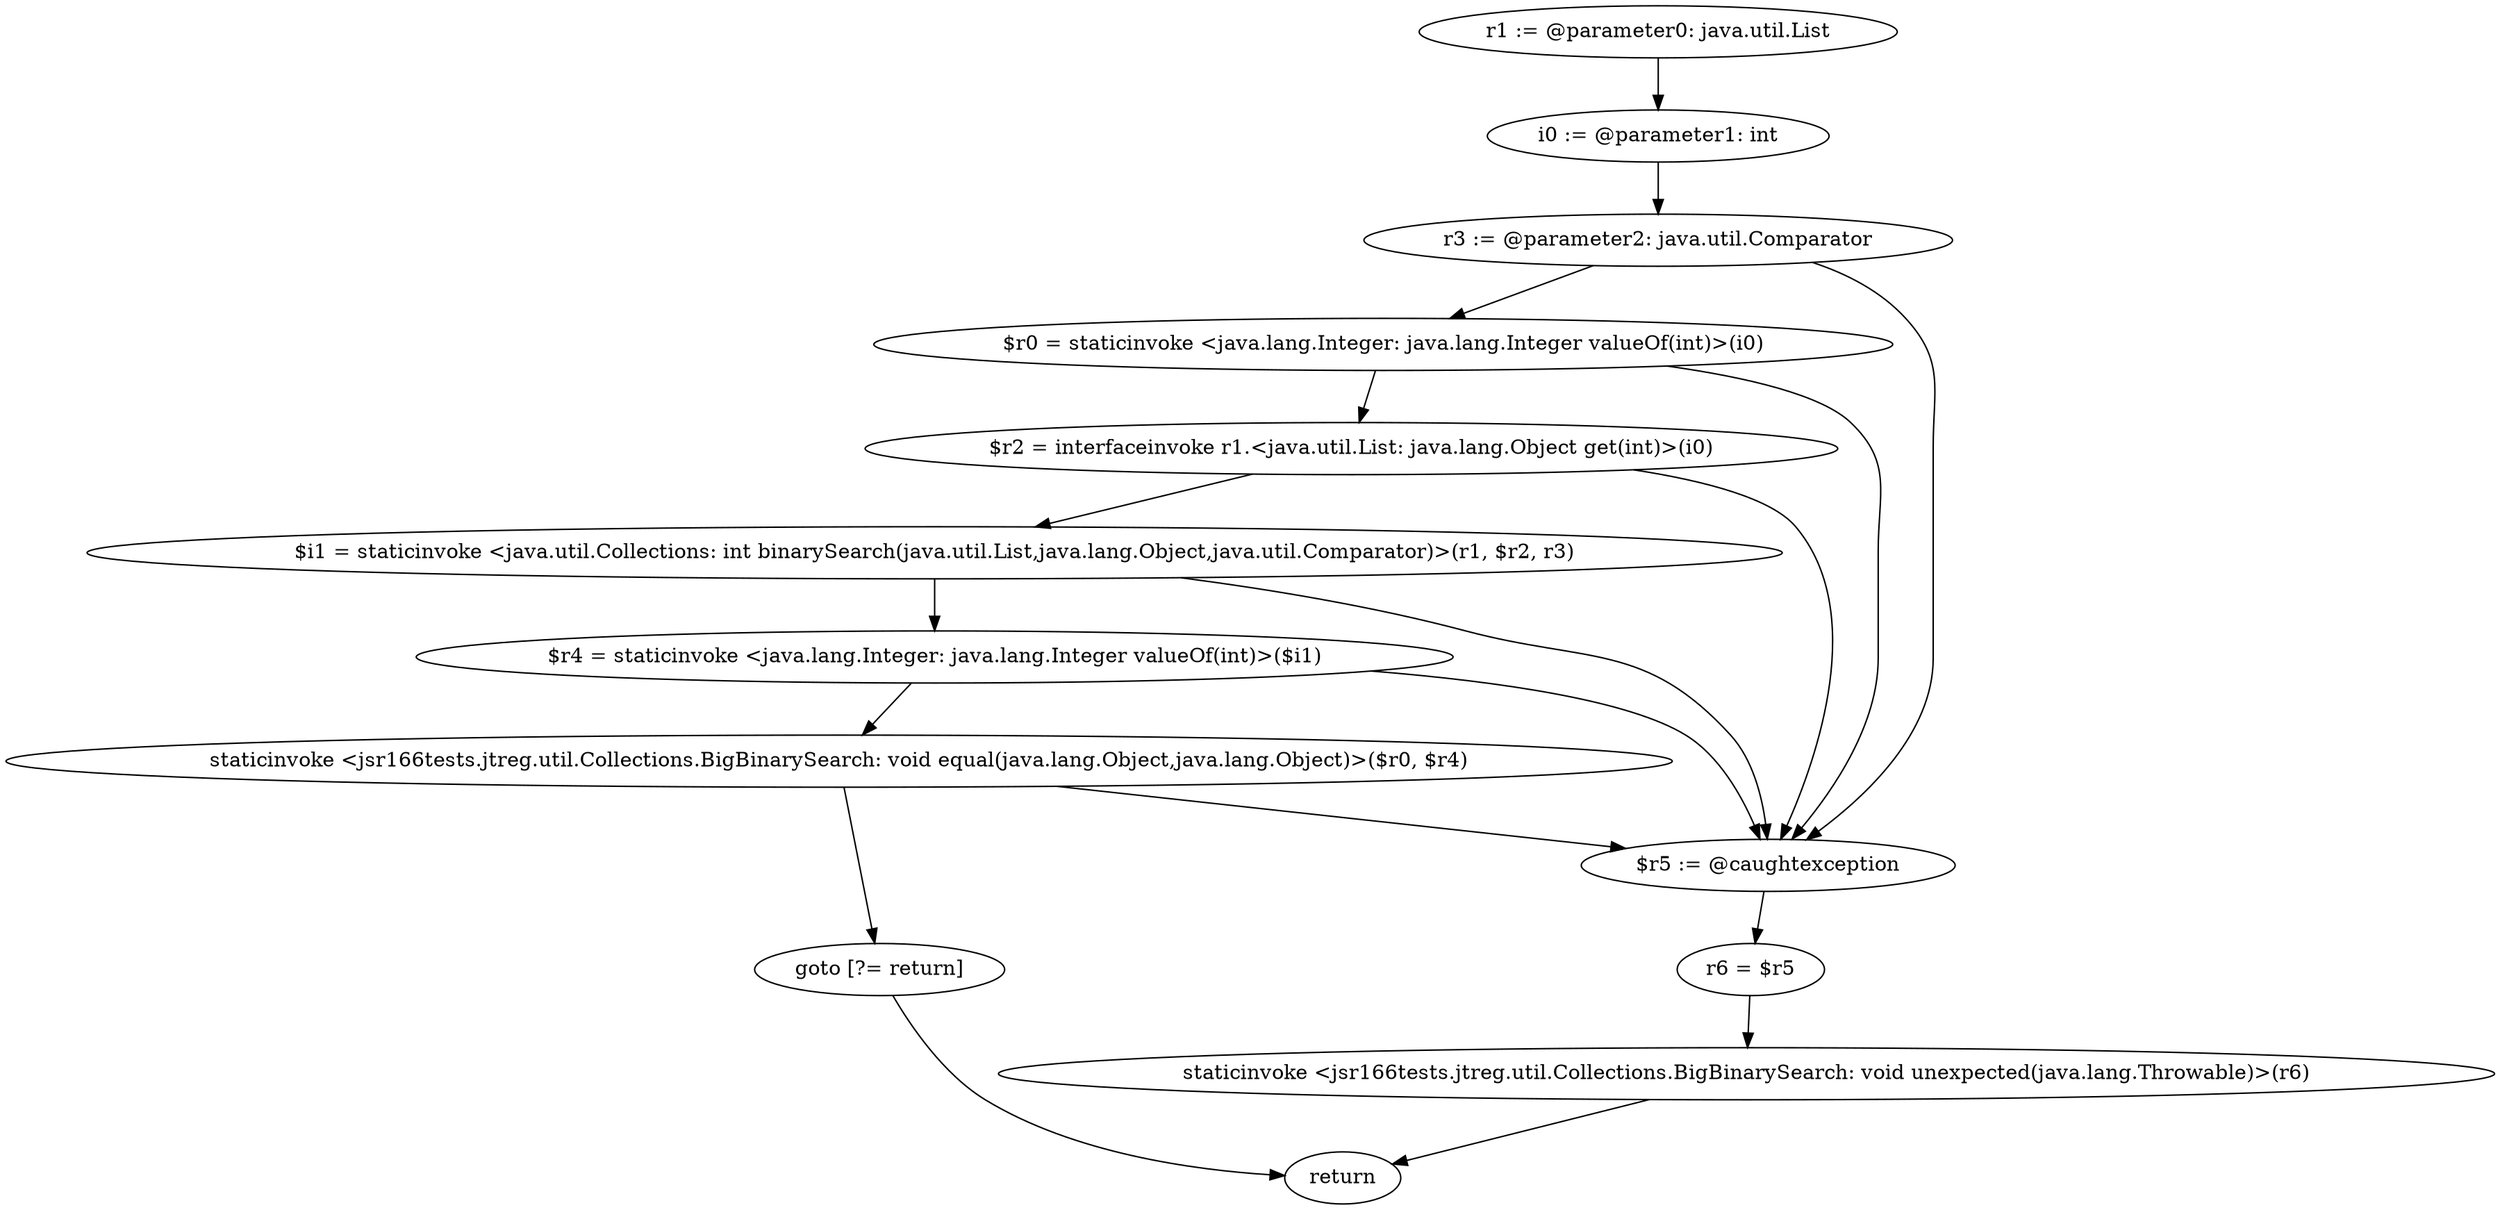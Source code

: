 digraph "unitGraph" {
    "r1 := @parameter0: java.util.List"
    "i0 := @parameter1: int"
    "r3 := @parameter2: java.util.Comparator"
    "$r0 = staticinvoke <java.lang.Integer: java.lang.Integer valueOf(int)>(i0)"
    "$r2 = interfaceinvoke r1.<java.util.List: java.lang.Object get(int)>(i0)"
    "$i1 = staticinvoke <java.util.Collections: int binarySearch(java.util.List,java.lang.Object,java.util.Comparator)>(r1, $r2, r3)"
    "$r4 = staticinvoke <java.lang.Integer: java.lang.Integer valueOf(int)>($i1)"
    "staticinvoke <jsr166tests.jtreg.util.Collections.BigBinarySearch: void equal(java.lang.Object,java.lang.Object)>($r0, $r4)"
    "goto [?= return]"
    "$r5 := @caughtexception"
    "r6 = $r5"
    "staticinvoke <jsr166tests.jtreg.util.Collections.BigBinarySearch: void unexpected(java.lang.Throwable)>(r6)"
    "return"
    "r1 := @parameter0: java.util.List"->"i0 := @parameter1: int";
    "i0 := @parameter1: int"->"r3 := @parameter2: java.util.Comparator";
    "r3 := @parameter2: java.util.Comparator"->"$r0 = staticinvoke <java.lang.Integer: java.lang.Integer valueOf(int)>(i0)";
    "r3 := @parameter2: java.util.Comparator"->"$r5 := @caughtexception";
    "$r0 = staticinvoke <java.lang.Integer: java.lang.Integer valueOf(int)>(i0)"->"$r2 = interfaceinvoke r1.<java.util.List: java.lang.Object get(int)>(i0)";
    "$r0 = staticinvoke <java.lang.Integer: java.lang.Integer valueOf(int)>(i0)"->"$r5 := @caughtexception";
    "$r2 = interfaceinvoke r1.<java.util.List: java.lang.Object get(int)>(i0)"->"$i1 = staticinvoke <java.util.Collections: int binarySearch(java.util.List,java.lang.Object,java.util.Comparator)>(r1, $r2, r3)";
    "$r2 = interfaceinvoke r1.<java.util.List: java.lang.Object get(int)>(i0)"->"$r5 := @caughtexception";
    "$i1 = staticinvoke <java.util.Collections: int binarySearch(java.util.List,java.lang.Object,java.util.Comparator)>(r1, $r2, r3)"->"$r4 = staticinvoke <java.lang.Integer: java.lang.Integer valueOf(int)>($i1)";
    "$i1 = staticinvoke <java.util.Collections: int binarySearch(java.util.List,java.lang.Object,java.util.Comparator)>(r1, $r2, r3)"->"$r5 := @caughtexception";
    "$r4 = staticinvoke <java.lang.Integer: java.lang.Integer valueOf(int)>($i1)"->"staticinvoke <jsr166tests.jtreg.util.Collections.BigBinarySearch: void equal(java.lang.Object,java.lang.Object)>($r0, $r4)";
    "$r4 = staticinvoke <java.lang.Integer: java.lang.Integer valueOf(int)>($i1)"->"$r5 := @caughtexception";
    "staticinvoke <jsr166tests.jtreg.util.Collections.BigBinarySearch: void equal(java.lang.Object,java.lang.Object)>($r0, $r4)"->"goto [?= return]";
    "staticinvoke <jsr166tests.jtreg.util.Collections.BigBinarySearch: void equal(java.lang.Object,java.lang.Object)>($r0, $r4)"->"$r5 := @caughtexception";
    "goto [?= return]"->"return";
    "$r5 := @caughtexception"->"r6 = $r5";
    "r6 = $r5"->"staticinvoke <jsr166tests.jtreg.util.Collections.BigBinarySearch: void unexpected(java.lang.Throwable)>(r6)";
    "staticinvoke <jsr166tests.jtreg.util.Collections.BigBinarySearch: void unexpected(java.lang.Throwable)>(r6)"->"return";
}
